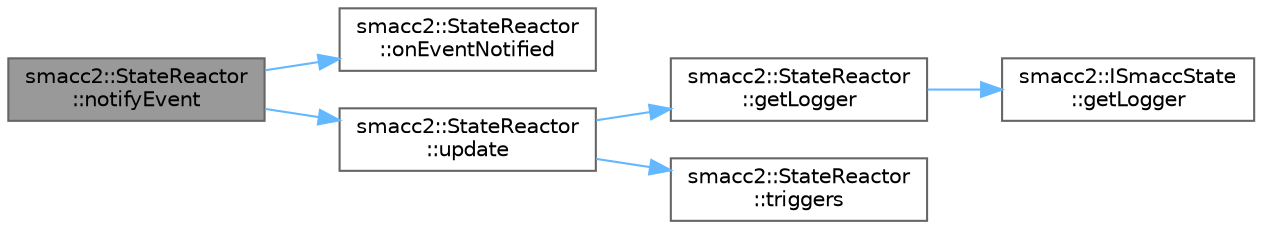 digraph "smacc2::StateReactor::notifyEvent"
{
 // LATEX_PDF_SIZE
  bgcolor="transparent";
  edge [fontname=Helvetica,fontsize=10,labelfontname=Helvetica,labelfontsize=10];
  node [fontname=Helvetica,fontsize=10,shape=box,height=0.2,width=0.4];
  rankdir="LR";
  Node1 [label="smacc2::StateReactor\l::notifyEvent",height=0.2,width=0.4,color="gray40", fillcolor="grey60", style="filled", fontcolor="black",tooltip=" "];
  Node1 -> Node2 [color="steelblue1",style="solid"];
  Node2 [label="smacc2::StateReactor\l::onEventNotified",height=0.2,width=0.4,color="grey40", fillcolor="white", style="filled",URL="$classsmacc2_1_1StateReactor.html#a1ca3622e854fb9d6439da1420f1dc480",tooltip=" "];
  Node1 -> Node3 [color="steelblue1",style="solid"];
  Node3 [label="smacc2::StateReactor\l::update",height=0.2,width=0.4,color="grey40", fillcolor="white", style="filled",URL="$classsmacc2_1_1StateReactor.html#a2c8678121dbb9b05cd89eb5f6538f804",tooltip=" "];
  Node3 -> Node4 [color="steelblue1",style="solid"];
  Node4 [label="smacc2::StateReactor\l::getLogger",height=0.2,width=0.4,color="grey40", fillcolor="white", style="filled",URL="$classsmacc2_1_1StateReactor.html#ad2fdb06c90f48b20dff9719804663220",tooltip=" "];
  Node4 -> Node5 [color="steelblue1",style="solid"];
  Node5 [label="smacc2::ISmaccState\l::getLogger",height=0.2,width=0.4,color="grey40", fillcolor="white", style="filled",URL="$classsmacc2_1_1ISmaccState.html#a197a2c11b2510484138af98b55761fc3",tooltip=" "];
  Node3 -> Node6 [color="steelblue1",style="solid"];
  Node6 [label="smacc2::StateReactor\l::triggers",height=0.2,width=0.4,color="grey40", fillcolor="white", style="filled",URL="$classsmacc2_1_1StateReactor.html#afcfe88b2fe9b09b1866a32a053a3c201",tooltip=" "];
}
